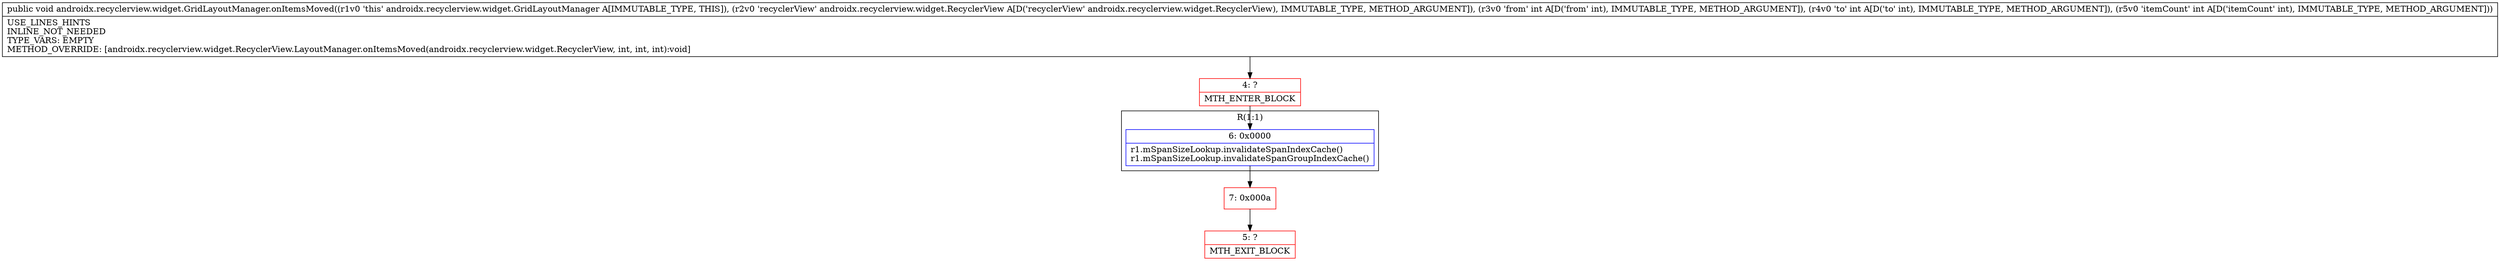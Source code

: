 digraph "CFG forandroidx.recyclerview.widget.GridLayoutManager.onItemsMoved(Landroidx\/recyclerview\/widget\/RecyclerView;III)V" {
subgraph cluster_Region_96701308 {
label = "R(1:1)";
node [shape=record,color=blue];
Node_6 [shape=record,label="{6\:\ 0x0000|r1.mSpanSizeLookup.invalidateSpanIndexCache()\lr1.mSpanSizeLookup.invalidateSpanGroupIndexCache()\l}"];
}
Node_4 [shape=record,color=red,label="{4\:\ ?|MTH_ENTER_BLOCK\l}"];
Node_7 [shape=record,color=red,label="{7\:\ 0x000a}"];
Node_5 [shape=record,color=red,label="{5\:\ ?|MTH_EXIT_BLOCK\l}"];
MethodNode[shape=record,label="{public void androidx.recyclerview.widget.GridLayoutManager.onItemsMoved((r1v0 'this' androidx.recyclerview.widget.GridLayoutManager A[IMMUTABLE_TYPE, THIS]), (r2v0 'recyclerView' androidx.recyclerview.widget.RecyclerView A[D('recyclerView' androidx.recyclerview.widget.RecyclerView), IMMUTABLE_TYPE, METHOD_ARGUMENT]), (r3v0 'from' int A[D('from' int), IMMUTABLE_TYPE, METHOD_ARGUMENT]), (r4v0 'to' int A[D('to' int), IMMUTABLE_TYPE, METHOD_ARGUMENT]), (r5v0 'itemCount' int A[D('itemCount' int), IMMUTABLE_TYPE, METHOD_ARGUMENT]))  | USE_LINES_HINTS\lINLINE_NOT_NEEDED\lTYPE_VARS: EMPTY\lMETHOD_OVERRIDE: [androidx.recyclerview.widget.RecyclerView.LayoutManager.onItemsMoved(androidx.recyclerview.widget.RecyclerView, int, int, int):void]\l}"];
MethodNode -> Node_4;Node_6 -> Node_7;
Node_4 -> Node_6;
Node_7 -> Node_5;
}


